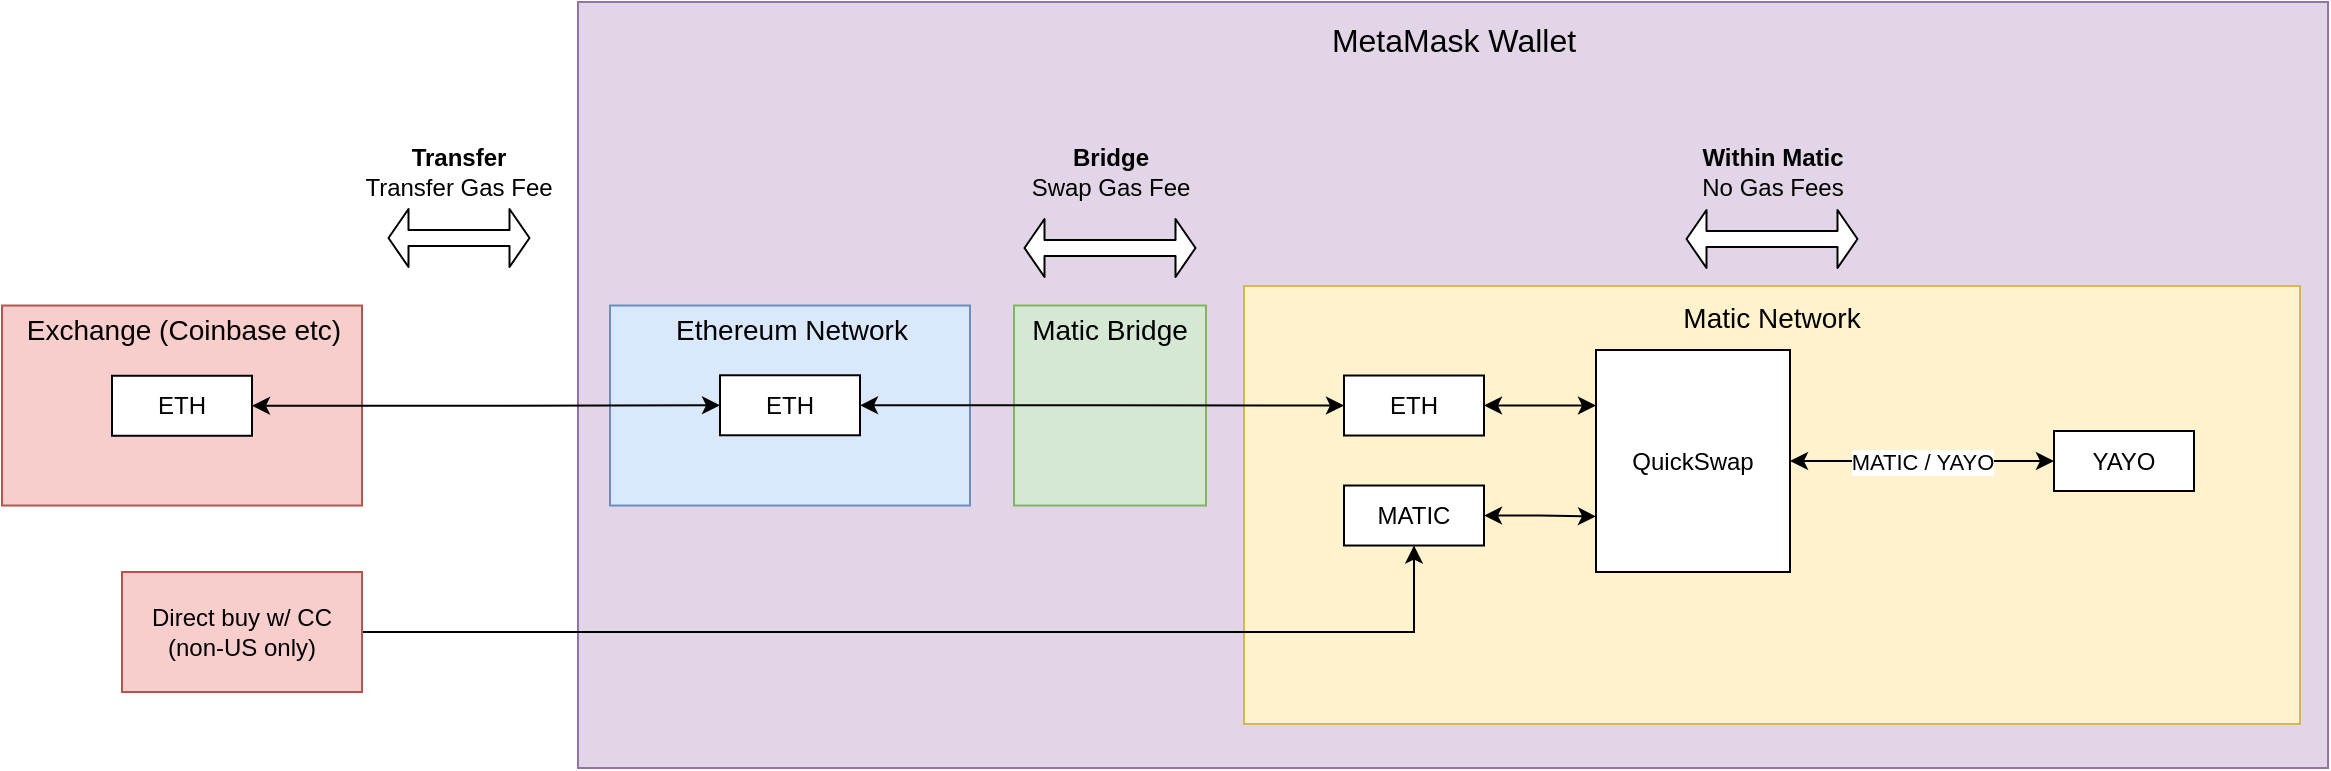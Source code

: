 <mxfile>
    <diagram id="BXpXVYc90v0nnxQ19TnA" name="Page-1">
        <mxGraphModel dx="1591" dy="697" grid="0" gridSize="10" guides="1" tooltips="1" connect="1" arrows="1" fold="1" page="0" pageScale="1" pageWidth="827" pageHeight="1169" math="0" shadow="0">
            <root>
                <mxCell id="0"/>
                <mxCell id="1" parent="0"/>
                <mxCell id="0qFAtepqO-szBmzJQbjk-1" value="" style="rounded=0;whiteSpace=wrap;html=1;fillColor=#f8cecc;strokeColor=#b85450;" parent="1" vertex="1">
                    <mxGeometry x="-21" y="449.76" width="180" height="100" as="geometry"/>
                </mxCell>
                <mxCell id="pBBPPw8ruFpS8gXTTpw1-83" value="" style="rounded=0;whiteSpace=wrap;html=1;fillColor=#e1d5e7;strokeColor=#9673a6;" parent="1" vertex="1">
                    <mxGeometry x="267" y="298" width="875" height="383" as="geometry"/>
                </mxCell>
                <mxCell id="pBBPPw8ruFpS8gXTTpw1-10" value="" style="rounded=0;whiteSpace=wrap;html=1;fillColor=#d5e8d4;strokeColor=#82b366;" parent="1" vertex="1">
                    <mxGeometry x="485" y="449.76" width="96" height="100" as="geometry"/>
                </mxCell>
                <mxCell id="pBBPPw8ruFpS8gXTTpw1-3" value="" style="rounded=0;whiteSpace=wrap;html=1;fillColor=#fff2cc;strokeColor=#d6b656;" parent="1" vertex="1">
                    <mxGeometry x="600" y="440" width="528" height="219" as="geometry"/>
                </mxCell>
                <mxCell id="pBBPPw8ruFpS8gXTTpw1-2" value="" style="rounded=0;whiteSpace=wrap;html=1;fillColor=#dae8fc;strokeColor=#6c8ebf;" parent="1" vertex="1">
                    <mxGeometry x="283" y="449.76" width="180" height="100" as="geometry"/>
                </mxCell>
                <mxCell id="pBBPPw8ruFpS8gXTTpw1-4" style="edgeStyle=orthogonalEdgeStyle;rounded=0;orthogonalLoop=1;jettySize=auto;html=1;exitX=0.5;exitY=1;exitDx=0;exitDy=0;" parent="1" source="pBBPPw8ruFpS8gXTTpw1-3" target="pBBPPw8ruFpS8gXTTpw1-3" edge="1">
                    <mxGeometry relative="1" as="geometry"/>
                </mxCell>
                <mxCell id="pBBPPw8ruFpS8gXTTpw1-67" style="edgeStyle=orthogonalEdgeStyle;rounded=0;orthogonalLoop=1;jettySize=auto;html=1;exitX=1;exitY=0.5;exitDx=0;exitDy=0;entryX=0;entryY=0.5;entryDx=0;entryDy=0;startArrow=classic;startFill=1;" parent="1" source="pBBPPw8ruFpS8gXTTpw1-6" target="pBBPPw8ruFpS8gXTTpw1-8" edge="1">
                    <mxGeometry relative="1" as="geometry">
                        <mxPoint x="650.0" y="499.64" as="targetPoint"/>
                    </mxGeometry>
                </mxCell>
                <mxCell id="pBBPPw8ruFpS8gXTTpw1-6" value="ETH" style="rounded=0;whiteSpace=wrap;html=1;" parent="1" vertex="1">
                    <mxGeometry x="338" y="484.64" width="70" height="30" as="geometry"/>
                </mxCell>
                <mxCell id="pBBPPw8ruFpS8gXTTpw1-71" value="" style="edgeStyle=orthogonalEdgeStyle;rounded=0;orthogonalLoop=1;jettySize=auto;html=1;startArrow=classic;startFill=1;entryX=0;entryY=0.25;entryDx=0;entryDy=0;" parent="1" source="pBBPPw8ruFpS8gXTTpw1-8" target="pBBPPw8ruFpS8gXTTpw1-70" edge="1">
                    <mxGeometry relative="1" as="geometry"/>
                </mxCell>
                <mxCell id="pBBPPw8ruFpS8gXTTpw1-8" value="ETH" style="rounded=0;whiteSpace=wrap;html=1;" parent="1" vertex="1">
                    <mxGeometry x="650" y="484.76" width="70" height="30" as="geometry"/>
                </mxCell>
                <mxCell id="pBBPPw8ruFpS8gXTTpw1-72" value="" style="edgeStyle=orthogonalEdgeStyle;rounded=0;orthogonalLoop=1;jettySize=auto;html=1;startArrow=classic;startFill=1;entryX=0;entryY=0.75;entryDx=0;entryDy=0;" parent="1" source="pBBPPw8ruFpS8gXTTpw1-9" target="pBBPPw8ruFpS8gXTTpw1-70" edge="1">
                    <mxGeometry relative="1" as="geometry"/>
                </mxCell>
                <mxCell id="pBBPPw8ruFpS8gXTTpw1-9" value="MATIC" style="rounded=0;whiteSpace=wrap;html=1;" parent="1" vertex="1">
                    <mxGeometry x="650" y="539.76" width="70" height="30" as="geometry"/>
                </mxCell>
                <mxCell id="pBBPPw8ruFpS8gXTTpw1-23" value="YAYO" style="rounded=0;whiteSpace=wrap;html=1;" parent="1" vertex="1">
                    <mxGeometry x="1005" y="512.5" width="70" height="30" as="geometry"/>
                </mxCell>
                <mxCell id="pBBPPw8ruFpS8gXTTpw1-28" value="&lt;font style=&quot;font-size: 14px&quot;&gt;Ethereum Network&lt;/font&gt;" style="text;html=1;strokeColor=none;fillColor=none;align=center;verticalAlign=middle;whiteSpace=wrap;rounded=0;" parent="1" vertex="1">
                    <mxGeometry x="303" y="452" width="142" height="20" as="geometry"/>
                </mxCell>
                <mxCell id="pBBPPw8ruFpS8gXTTpw1-29" value="&lt;font style=&quot;font-size: 14px;&quot;&gt;Matic Network&lt;/font&gt;" style="text;html=1;strokeColor=none;fillColor=none;align=center;verticalAlign=middle;whiteSpace=wrap;rounded=0;fontSize=14;" parent="1" vertex="1">
                    <mxGeometry x="601" y="446" width="526" height="20" as="geometry"/>
                </mxCell>
                <mxCell id="pBBPPw8ruFpS8gXTTpw1-30" value="&lt;b&gt;Transfer&lt;/b&gt;&lt;br&gt;Transfer Gas Fee" style="text;html=1;strokeColor=none;fillColor=none;align=center;verticalAlign=middle;whiteSpace=wrap;rounded=0;" parent="1" vertex="1">
                    <mxGeometry x="156" y="372.5" width="103" height="20" as="geometry"/>
                </mxCell>
                <mxCell id="pBBPPw8ruFpS8gXTTpw1-31" value="" style="shape=flexArrow;endArrow=classic;html=1;startArrow=block;fillColor=#ffffff;width=8;rounded=1;endSize=3;startSize=3;" parent="1" edge="1">
                    <mxGeometry width="50" height="50" relative="1" as="geometry">
                        <mxPoint x="171.75" y="416" as="sourcePoint"/>
                        <mxPoint x="243.25" y="416" as="targetPoint"/>
                    </mxGeometry>
                </mxCell>
                <mxCell id="pBBPPw8ruFpS8gXTTpw1-32" value="&lt;b&gt;Bridge&lt;/b&gt;&lt;br&gt;Swap Gas Fee" style="text;html=1;strokeColor=none;fillColor=none;align=center;verticalAlign=middle;whiteSpace=wrap;rounded=0;" parent="1" vertex="1">
                    <mxGeometry x="474.5" y="372.5" width="117" height="20" as="geometry"/>
                </mxCell>
                <mxCell id="pBBPPw8ruFpS8gXTTpw1-61" style="edgeStyle=orthogonalEdgeStyle;rounded=0;orthogonalLoop=1;jettySize=auto;html=1;exitX=1;exitY=0.5;exitDx=0;exitDy=0;startArrow=none;startFill=0;entryX=0.5;entryY=1;entryDx=0;entryDy=0;" parent="1" source="pBBPPw8ruFpS8gXTTpw1-60" target="pBBPPw8ruFpS8gXTTpw1-9" edge="1">
                    <mxGeometry relative="1" as="geometry">
                        <mxPoint x="494.828" y="748.552" as="targetPoint"/>
                    </mxGeometry>
                </mxCell>
                <mxCell id="pBBPPw8ruFpS8gXTTpw1-60" value="Direct buy w/ CC&lt;br&gt;(non-US only)" style="rounded=0;whiteSpace=wrap;html=1;fillColor=#f8cecc;strokeColor=#b85450;" parent="1" vertex="1">
                    <mxGeometry x="39" y="583" width="120" height="60" as="geometry"/>
                </mxCell>
                <mxCell id="pBBPPw8ruFpS8gXTTpw1-65" style="edgeStyle=orthogonalEdgeStyle;rounded=0;orthogonalLoop=1;jettySize=auto;html=1;exitX=0.5;exitY=1;exitDx=0;exitDy=0;startArrow=none;startFill=0;" parent="1" edge="1">
                    <mxGeometry relative="1" as="geometry">
                        <mxPoint x="801.5" y="607" as="sourcePoint"/>
                        <mxPoint x="801.5" y="607" as="targetPoint"/>
                    </mxGeometry>
                </mxCell>
                <mxCell id="pBBPPw8ruFpS8gXTTpw1-79" value="" style="edgeStyle=orthogonalEdgeStyle;rounded=0;orthogonalLoop=1;jettySize=auto;html=1;startArrow=classic;startFill=1;" parent="1" source="pBBPPw8ruFpS8gXTTpw1-70" target="pBBPPw8ruFpS8gXTTpw1-23" edge="1">
                    <mxGeometry relative="1" as="geometry"/>
                </mxCell>
                <mxCell id="pBBPPw8ruFpS8gXTTpw1-80" value="MATIC / YAYO" style="edgeLabel;html=1;align=center;verticalAlign=middle;resizable=0;points=[];" parent="pBBPPw8ruFpS8gXTTpw1-79" vertex="1" connectable="0">
                    <mxGeometry x="-0.063" relative="1" as="geometry">
                        <mxPoint x="4" as="offset"/>
                    </mxGeometry>
                </mxCell>
                <mxCell id="pBBPPw8ruFpS8gXTTpw1-70" value="QuickSwap" style="rounded=0;whiteSpace=wrap;html=1;" parent="1" vertex="1">
                    <mxGeometry x="776" y="472" width="97" height="111" as="geometry"/>
                </mxCell>
                <mxCell id="pBBPPw8ruFpS8gXTTpw1-77" style="edgeStyle=orthogonalEdgeStyle;rounded=0;orthogonalLoop=1;jettySize=auto;html=1;exitX=1;exitY=0.5;exitDx=0;exitDy=0;entryX=0;entryY=0.5;entryDx=0;entryDy=0;startArrow=classic;startFill=1;" parent="1" source="pBBPPw8ruFpS8gXTTpw1-75" target="pBBPPw8ruFpS8gXTTpw1-6" edge="1">
                    <mxGeometry relative="1" as="geometry"/>
                </mxCell>
                <mxCell id="pBBPPw8ruFpS8gXTTpw1-75" value="ETH" style="rounded=0;whiteSpace=wrap;html=1;" parent="1" vertex="1">
                    <mxGeometry x="34" y="484.88" width="70" height="30" as="geometry"/>
                </mxCell>
                <mxCell id="pBBPPw8ruFpS8gXTTpw1-82" value="Exchange (Coinbase etc)" style="text;html=1;strokeColor=none;fillColor=none;align=center;verticalAlign=middle;whiteSpace=wrap;rounded=0;fontSize=14;" parent="1" vertex="1">
                    <mxGeometry x="-21" y="452" width="182" height="20" as="geometry"/>
                </mxCell>
                <mxCell id="pBBPPw8ruFpS8gXTTpw1-84" value="&lt;font style=&quot;font-size: 16px&quot;&gt;MetaMask Wallet&lt;/font&gt;" style="text;html=1;strokeColor=none;fillColor=none;align=center;verticalAlign=middle;whiteSpace=wrap;rounded=0;" parent="1" vertex="1">
                    <mxGeometry x="614.5" y="304" width="180" height="25" as="geometry"/>
                </mxCell>
                <mxCell id="0qFAtepqO-szBmzJQbjk-2" value="" style="shape=flexArrow;endArrow=classic;html=1;startArrow=block;fillColor=#ffffff;width=8;rounded=1;endSize=3;startSize=3;" parent="1" edge="1">
                    <mxGeometry width="50" height="50" relative="1" as="geometry">
                        <mxPoint x="489.75" y="421" as="sourcePoint"/>
                        <mxPoint x="576.25" y="421" as="targetPoint"/>
                    </mxGeometry>
                </mxCell>
                <mxCell id="2" value="&lt;font style=&quot;font-size: 14px&quot;&gt;Matic Bridge&lt;br&gt;&lt;/font&gt;" style="text;html=1;strokeColor=none;fillColor=none;align=center;verticalAlign=middle;whiteSpace=wrap;rounded=0;" parent="1" vertex="1">
                    <mxGeometry x="462" y="452" width="142" height="20" as="geometry"/>
                </mxCell>
                <mxCell id="4" value="&lt;b&gt;Within Matic&lt;/b&gt;&lt;br&gt;No Gas Fees" style="text;html=1;strokeColor=none;fillColor=none;align=center;verticalAlign=middle;whiteSpace=wrap;rounded=0;" vertex="1" parent="1">
                    <mxGeometry x="805.5" y="372.5" width="117" height="20" as="geometry"/>
                </mxCell>
                <mxCell id="5" value="" style="shape=flexArrow;endArrow=classic;html=1;startArrow=block;fillColor=#ffffff;width=8;rounded=1;endSize=3;startSize=3;" edge="1" parent="1">
                    <mxGeometry width="50" height="50" relative="1" as="geometry">
                        <mxPoint x="820.75" y="416.5" as="sourcePoint"/>
                        <mxPoint x="907.25" y="416.5" as="targetPoint"/>
                    </mxGeometry>
                </mxCell>
            </root>
        </mxGraphModel>
    </diagram>
</mxfile>